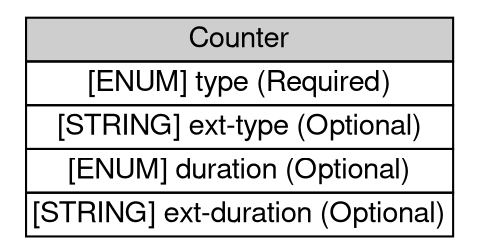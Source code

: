 digraph Counter {
	graph [bb="0,0,219,113",
		rankdir=LR
	];
	node [label="\N"];
	Counter	 [height=1.5694,
		label=<<table BORDER="0" CELLBORDER="1" CELLSPACING="0"> <tr> <td BGCOLOR="#CECECE" HREF="/html/IODEFv1/Counter.html" TITLE="The Counter class summarize multiple occurrences of some event, or conveys counts or rates on various features (e.g., packets, sessions, events). "><FONT FACE="Nimbus Sans L">Counter</FONT></td> </tr>" %<tr><td  HREF="/html/IODEFv1/Counter.html" TITLE="Specifies the units of the element content."><FONT FACE="Nimbus Sans L">[ENUM] type (Required)</FONT></td></tr>%<tr><td  HREF="/html/IODEFv1/Counter.html" TITLE="A means by which to extend the type attribute. See Section 5.1."><FONT FACE="Nimbus Sans L">[STRING] ext-type (Optional)</FONT></td></tr>%<tr><td  HREF="/html/IODEFv1/Counter.html" TITLE="If present, the Counter class represents a rate rather than a count over the entire event.  In that case, this attribute specifies the denominator of the rate (where the type attribute specified the nominator).  The possible values of this attribute are defined in Section 3.10.2"><FONT FACE="Nimbus Sans L">[ENUM] duration (Optional)</FONT></td></tr>%<tr><td  HREF="/html/IODEFv1/Counter.html" TITLE="A means by which to extend the duration attribute.  See Section 5.1."><FONT FACE="Nimbus Sans L">[STRING] ext-duration (Optional)</FONT></td></tr>%</table>>,
		pos="109.5,56.5",
		shape=plaintext,
		width=3.0417];
}
